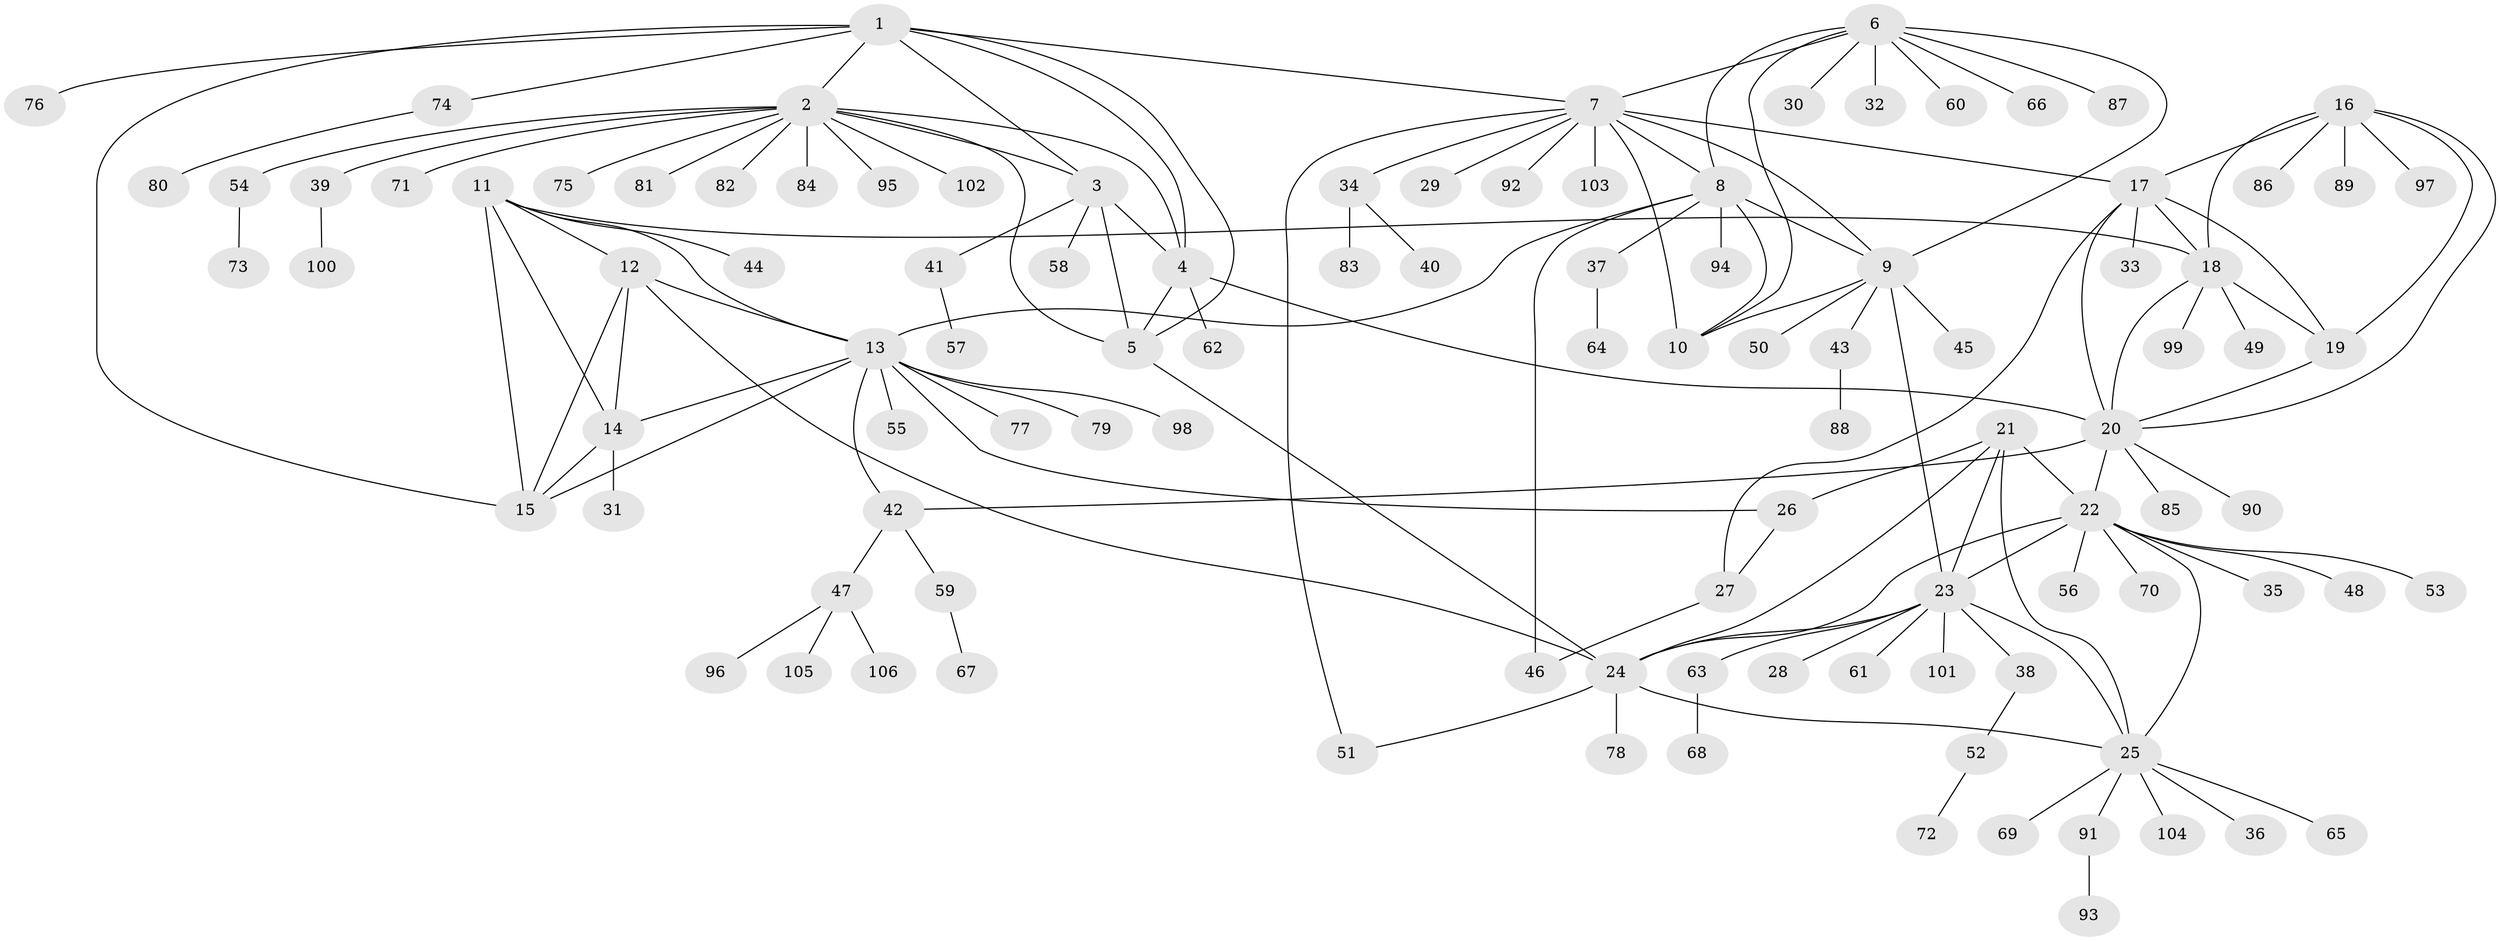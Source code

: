 // coarse degree distribution, {7: 0.0625, 6: 0.125, 5: 0.15625, 8: 0.03125, 4: 0.15625, 3: 0.0625, 1: 0.34375, 2: 0.0625}
// Generated by graph-tools (version 1.1) at 2025/52/03/04/25 22:52:29]
// undirected, 106 vertices, 146 edges
graph export_dot {
  node [color=gray90,style=filled];
  1;
  2;
  3;
  4;
  5;
  6;
  7;
  8;
  9;
  10;
  11;
  12;
  13;
  14;
  15;
  16;
  17;
  18;
  19;
  20;
  21;
  22;
  23;
  24;
  25;
  26;
  27;
  28;
  29;
  30;
  31;
  32;
  33;
  34;
  35;
  36;
  37;
  38;
  39;
  40;
  41;
  42;
  43;
  44;
  45;
  46;
  47;
  48;
  49;
  50;
  51;
  52;
  53;
  54;
  55;
  56;
  57;
  58;
  59;
  60;
  61;
  62;
  63;
  64;
  65;
  66;
  67;
  68;
  69;
  70;
  71;
  72;
  73;
  74;
  75;
  76;
  77;
  78;
  79;
  80;
  81;
  82;
  83;
  84;
  85;
  86;
  87;
  88;
  89;
  90;
  91;
  92;
  93;
  94;
  95;
  96;
  97;
  98;
  99;
  100;
  101;
  102;
  103;
  104;
  105;
  106;
  1 -- 2;
  1 -- 3;
  1 -- 4;
  1 -- 5;
  1 -- 7;
  1 -- 15;
  1 -- 74;
  1 -- 76;
  2 -- 3;
  2 -- 4;
  2 -- 5;
  2 -- 39;
  2 -- 54;
  2 -- 71;
  2 -- 75;
  2 -- 81;
  2 -- 82;
  2 -- 84;
  2 -- 95;
  2 -- 102;
  3 -- 4;
  3 -- 5;
  3 -- 41;
  3 -- 58;
  4 -- 5;
  4 -- 20;
  4 -- 62;
  5 -- 24;
  6 -- 7;
  6 -- 8;
  6 -- 9;
  6 -- 10;
  6 -- 30;
  6 -- 32;
  6 -- 60;
  6 -- 66;
  6 -- 87;
  7 -- 8;
  7 -- 9;
  7 -- 10;
  7 -- 17;
  7 -- 29;
  7 -- 34;
  7 -- 51;
  7 -- 92;
  7 -- 103;
  8 -- 9;
  8 -- 10;
  8 -- 13;
  8 -- 37;
  8 -- 46;
  8 -- 94;
  9 -- 10;
  9 -- 23;
  9 -- 43;
  9 -- 45;
  9 -- 50;
  11 -- 12;
  11 -- 13;
  11 -- 14;
  11 -- 15;
  11 -- 18;
  11 -- 44;
  12 -- 13;
  12 -- 14;
  12 -- 15;
  12 -- 24;
  13 -- 14;
  13 -- 15;
  13 -- 26;
  13 -- 42;
  13 -- 55;
  13 -- 77;
  13 -- 79;
  13 -- 98;
  14 -- 15;
  14 -- 31;
  16 -- 17;
  16 -- 18;
  16 -- 19;
  16 -- 20;
  16 -- 86;
  16 -- 89;
  16 -- 97;
  17 -- 18;
  17 -- 19;
  17 -- 20;
  17 -- 27;
  17 -- 33;
  18 -- 19;
  18 -- 20;
  18 -- 49;
  18 -- 99;
  19 -- 20;
  20 -- 22;
  20 -- 42;
  20 -- 85;
  20 -- 90;
  21 -- 22;
  21 -- 23;
  21 -- 24;
  21 -- 25;
  21 -- 26;
  22 -- 23;
  22 -- 24;
  22 -- 25;
  22 -- 35;
  22 -- 48;
  22 -- 53;
  22 -- 56;
  22 -- 70;
  23 -- 24;
  23 -- 25;
  23 -- 28;
  23 -- 38;
  23 -- 61;
  23 -- 63;
  23 -- 101;
  24 -- 25;
  24 -- 51;
  24 -- 78;
  25 -- 36;
  25 -- 65;
  25 -- 69;
  25 -- 91;
  25 -- 104;
  26 -- 27;
  27 -- 46;
  34 -- 40;
  34 -- 83;
  37 -- 64;
  38 -- 52;
  39 -- 100;
  41 -- 57;
  42 -- 47;
  42 -- 59;
  43 -- 88;
  47 -- 96;
  47 -- 105;
  47 -- 106;
  52 -- 72;
  54 -- 73;
  59 -- 67;
  63 -- 68;
  74 -- 80;
  91 -- 93;
}
